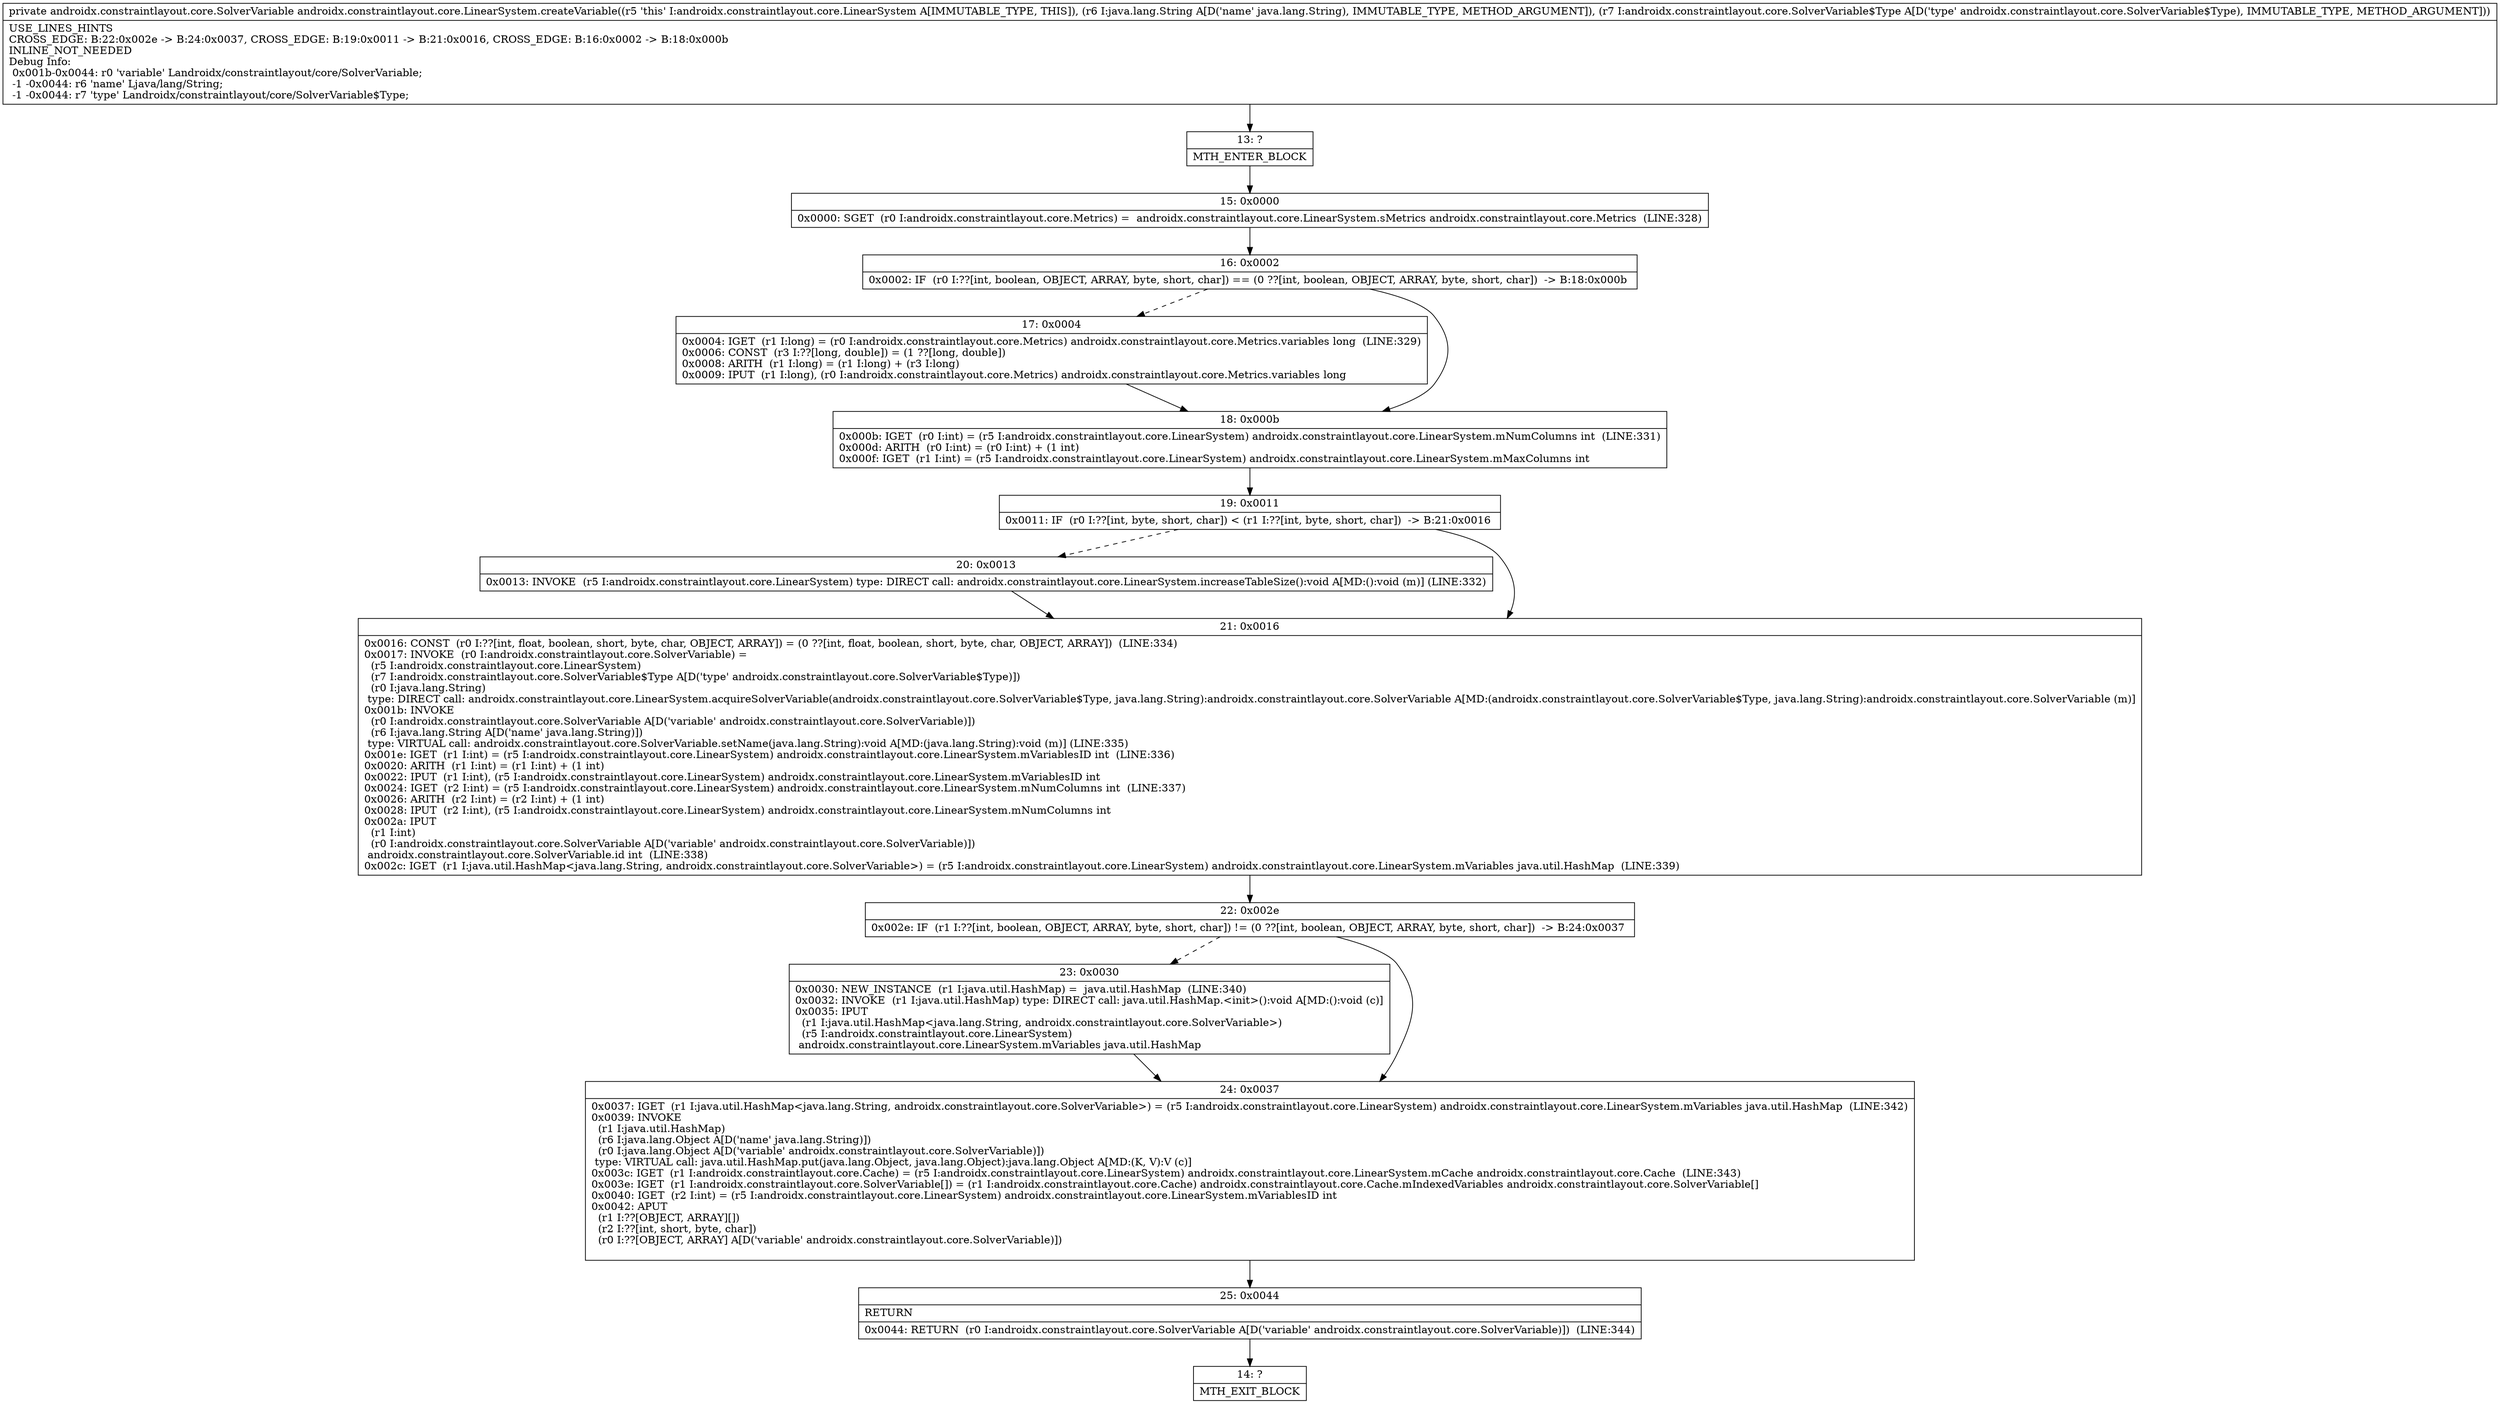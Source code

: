 digraph "CFG forandroidx.constraintlayout.core.LinearSystem.createVariable(Ljava\/lang\/String;Landroidx\/constraintlayout\/core\/SolverVariable$Type;)Landroidx\/constraintlayout\/core\/SolverVariable;" {
Node_13 [shape=record,label="{13\:\ ?|MTH_ENTER_BLOCK\l}"];
Node_15 [shape=record,label="{15\:\ 0x0000|0x0000: SGET  (r0 I:androidx.constraintlayout.core.Metrics) =  androidx.constraintlayout.core.LinearSystem.sMetrics androidx.constraintlayout.core.Metrics  (LINE:328)\l}"];
Node_16 [shape=record,label="{16\:\ 0x0002|0x0002: IF  (r0 I:??[int, boolean, OBJECT, ARRAY, byte, short, char]) == (0 ??[int, boolean, OBJECT, ARRAY, byte, short, char])  \-\> B:18:0x000b \l}"];
Node_17 [shape=record,label="{17\:\ 0x0004|0x0004: IGET  (r1 I:long) = (r0 I:androidx.constraintlayout.core.Metrics) androidx.constraintlayout.core.Metrics.variables long  (LINE:329)\l0x0006: CONST  (r3 I:??[long, double]) = (1 ??[long, double]) \l0x0008: ARITH  (r1 I:long) = (r1 I:long) + (r3 I:long) \l0x0009: IPUT  (r1 I:long), (r0 I:androidx.constraintlayout.core.Metrics) androidx.constraintlayout.core.Metrics.variables long \l}"];
Node_18 [shape=record,label="{18\:\ 0x000b|0x000b: IGET  (r0 I:int) = (r5 I:androidx.constraintlayout.core.LinearSystem) androidx.constraintlayout.core.LinearSystem.mNumColumns int  (LINE:331)\l0x000d: ARITH  (r0 I:int) = (r0 I:int) + (1 int) \l0x000f: IGET  (r1 I:int) = (r5 I:androidx.constraintlayout.core.LinearSystem) androidx.constraintlayout.core.LinearSystem.mMaxColumns int \l}"];
Node_19 [shape=record,label="{19\:\ 0x0011|0x0011: IF  (r0 I:??[int, byte, short, char]) \< (r1 I:??[int, byte, short, char])  \-\> B:21:0x0016 \l}"];
Node_20 [shape=record,label="{20\:\ 0x0013|0x0013: INVOKE  (r5 I:androidx.constraintlayout.core.LinearSystem) type: DIRECT call: androidx.constraintlayout.core.LinearSystem.increaseTableSize():void A[MD:():void (m)] (LINE:332)\l}"];
Node_21 [shape=record,label="{21\:\ 0x0016|0x0016: CONST  (r0 I:??[int, float, boolean, short, byte, char, OBJECT, ARRAY]) = (0 ??[int, float, boolean, short, byte, char, OBJECT, ARRAY])  (LINE:334)\l0x0017: INVOKE  (r0 I:androidx.constraintlayout.core.SolverVariable) = \l  (r5 I:androidx.constraintlayout.core.LinearSystem)\l  (r7 I:androidx.constraintlayout.core.SolverVariable$Type A[D('type' androidx.constraintlayout.core.SolverVariable$Type)])\l  (r0 I:java.lang.String)\l type: DIRECT call: androidx.constraintlayout.core.LinearSystem.acquireSolverVariable(androidx.constraintlayout.core.SolverVariable$Type, java.lang.String):androidx.constraintlayout.core.SolverVariable A[MD:(androidx.constraintlayout.core.SolverVariable$Type, java.lang.String):androidx.constraintlayout.core.SolverVariable (m)]\l0x001b: INVOKE  \l  (r0 I:androidx.constraintlayout.core.SolverVariable A[D('variable' androidx.constraintlayout.core.SolverVariable)])\l  (r6 I:java.lang.String A[D('name' java.lang.String)])\l type: VIRTUAL call: androidx.constraintlayout.core.SolverVariable.setName(java.lang.String):void A[MD:(java.lang.String):void (m)] (LINE:335)\l0x001e: IGET  (r1 I:int) = (r5 I:androidx.constraintlayout.core.LinearSystem) androidx.constraintlayout.core.LinearSystem.mVariablesID int  (LINE:336)\l0x0020: ARITH  (r1 I:int) = (r1 I:int) + (1 int) \l0x0022: IPUT  (r1 I:int), (r5 I:androidx.constraintlayout.core.LinearSystem) androidx.constraintlayout.core.LinearSystem.mVariablesID int \l0x0024: IGET  (r2 I:int) = (r5 I:androidx.constraintlayout.core.LinearSystem) androidx.constraintlayout.core.LinearSystem.mNumColumns int  (LINE:337)\l0x0026: ARITH  (r2 I:int) = (r2 I:int) + (1 int) \l0x0028: IPUT  (r2 I:int), (r5 I:androidx.constraintlayout.core.LinearSystem) androidx.constraintlayout.core.LinearSystem.mNumColumns int \l0x002a: IPUT  \l  (r1 I:int)\l  (r0 I:androidx.constraintlayout.core.SolverVariable A[D('variable' androidx.constraintlayout.core.SolverVariable)])\l androidx.constraintlayout.core.SolverVariable.id int  (LINE:338)\l0x002c: IGET  (r1 I:java.util.HashMap\<java.lang.String, androidx.constraintlayout.core.SolverVariable\>) = (r5 I:androidx.constraintlayout.core.LinearSystem) androidx.constraintlayout.core.LinearSystem.mVariables java.util.HashMap  (LINE:339)\l}"];
Node_22 [shape=record,label="{22\:\ 0x002e|0x002e: IF  (r1 I:??[int, boolean, OBJECT, ARRAY, byte, short, char]) != (0 ??[int, boolean, OBJECT, ARRAY, byte, short, char])  \-\> B:24:0x0037 \l}"];
Node_23 [shape=record,label="{23\:\ 0x0030|0x0030: NEW_INSTANCE  (r1 I:java.util.HashMap) =  java.util.HashMap  (LINE:340)\l0x0032: INVOKE  (r1 I:java.util.HashMap) type: DIRECT call: java.util.HashMap.\<init\>():void A[MD:():void (c)]\l0x0035: IPUT  \l  (r1 I:java.util.HashMap\<java.lang.String, androidx.constraintlayout.core.SolverVariable\>)\l  (r5 I:androidx.constraintlayout.core.LinearSystem)\l androidx.constraintlayout.core.LinearSystem.mVariables java.util.HashMap \l}"];
Node_24 [shape=record,label="{24\:\ 0x0037|0x0037: IGET  (r1 I:java.util.HashMap\<java.lang.String, androidx.constraintlayout.core.SolverVariable\>) = (r5 I:androidx.constraintlayout.core.LinearSystem) androidx.constraintlayout.core.LinearSystem.mVariables java.util.HashMap  (LINE:342)\l0x0039: INVOKE  \l  (r1 I:java.util.HashMap)\l  (r6 I:java.lang.Object A[D('name' java.lang.String)])\l  (r0 I:java.lang.Object A[D('variable' androidx.constraintlayout.core.SolverVariable)])\l type: VIRTUAL call: java.util.HashMap.put(java.lang.Object, java.lang.Object):java.lang.Object A[MD:(K, V):V (c)]\l0x003c: IGET  (r1 I:androidx.constraintlayout.core.Cache) = (r5 I:androidx.constraintlayout.core.LinearSystem) androidx.constraintlayout.core.LinearSystem.mCache androidx.constraintlayout.core.Cache  (LINE:343)\l0x003e: IGET  (r1 I:androidx.constraintlayout.core.SolverVariable[]) = (r1 I:androidx.constraintlayout.core.Cache) androidx.constraintlayout.core.Cache.mIndexedVariables androidx.constraintlayout.core.SolverVariable[] \l0x0040: IGET  (r2 I:int) = (r5 I:androidx.constraintlayout.core.LinearSystem) androidx.constraintlayout.core.LinearSystem.mVariablesID int \l0x0042: APUT  \l  (r1 I:??[OBJECT, ARRAY][])\l  (r2 I:??[int, short, byte, char])\l  (r0 I:??[OBJECT, ARRAY] A[D('variable' androidx.constraintlayout.core.SolverVariable)])\l \l}"];
Node_25 [shape=record,label="{25\:\ 0x0044|RETURN\l|0x0044: RETURN  (r0 I:androidx.constraintlayout.core.SolverVariable A[D('variable' androidx.constraintlayout.core.SolverVariable)])  (LINE:344)\l}"];
Node_14 [shape=record,label="{14\:\ ?|MTH_EXIT_BLOCK\l}"];
MethodNode[shape=record,label="{private androidx.constraintlayout.core.SolverVariable androidx.constraintlayout.core.LinearSystem.createVariable((r5 'this' I:androidx.constraintlayout.core.LinearSystem A[IMMUTABLE_TYPE, THIS]), (r6 I:java.lang.String A[D('name' java.lang.String), IMMUTABLE_TYPE, METHOD_ARGUMENT]), (r7 I:androidx.constraintlayout.core.SolverVariable$Type A[D('type' androidx.constraintlayout.core.SolverVariable$Type), IMMUTABLE_TYPE, METHOD_ARGUMENT]))  | USE_LINES_HINTS\lCROSS_EDGE: B:22:0x002e \-\> B:24:0x0037, CROSS_EDGE: B:19:0x0011 \-\> B:21:0x0016, CROSS_EDGE: B:16:0x0002 \-\> B:18:0x000b\lINLINE_NOT_NEEDED\lDebug Info:\l  0x001b\-0x0044: r0 'variable' Landroidx\/constraintlayout\/core\/SolverVariable;\l  \-1 \-0x0044: r6 'name' Ljava\/lang\/String;\l  \-1 \-0x0044: r7 'type' Landroidx\/constraintlayout\/core\/SolverVariable$Type;\l}"];
MethodNode -> Node_13;Node_13 -> Node_15;
Node_15 -> Node_16;
Node_16 -> Node_17[style=dashed];
Node_16 -> Node_18;
Node_17 -> Node_18;
Node_18 -> Node_19;
Node_19 -> Node_20[style=dashed];
Node_19 -> Node_21;
Node_20 -> Node_21;
Node_21 -> Node_22;
Node_22 -> Node_23[style=dashed];
Node_22 -> Node_24;
Node_23 -> Node_24;
Node_24 -> Node_25;
Node_25 -> Node_14;
}

